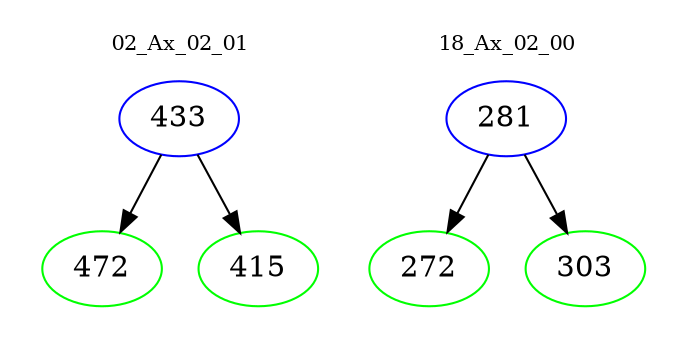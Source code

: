 digraph{
subgraph cluster_0 {
color = white
label = "02_Ax_02_01";
fontsize=10;
T0_433 [label="433", color="blue"]
T0_433 -> T0_472 [color="black"]
T0_472 [label="472", color="green"]
T0_433 -> T0_415 [color="black"]
T0_415 [label="415", color="green"]
}
subgraph cluster_1 {
color = white
label = "18_Ax_02_00";
fontsize=10;
T1_281 [label="281", color="blue"]
T1_281 -> T1_272 [color="black"]
T1_272 [label="272", color="green"]
T1_281 -> T1_303 [color="black"]
T1_303 [label="303", color="green"]
}
}
